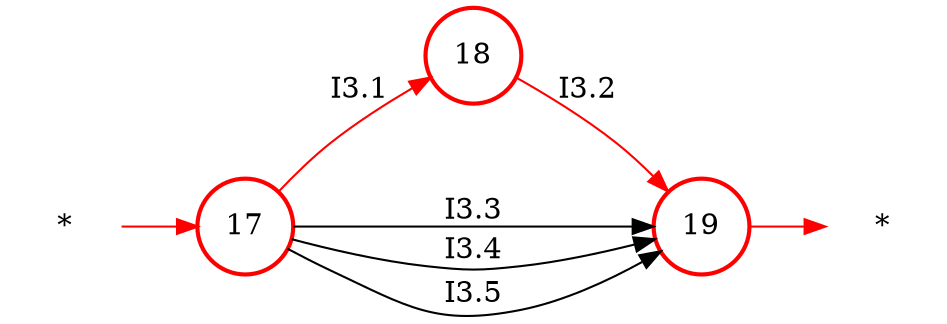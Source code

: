 digraph grafo_inicial {
	rankdir = LR;
	ast1 [label = "*", shape=plaintext]
	ast2 [label = "*", shape=plaintext]
	node [shape = circle color=red style=bold];
	ast1 -> 17 [color=red];
	17 -> 18 [color=red, label = "I3.1"];
	18 -> 19 [color=red, label = "I3.2"];
	17 -> 19 [label = "I3.3"];
	17 -> 19 [label = "I3.4"];
	17 -> 19 [label = "I3.5"];
	19 -> ast2 [color=red];
}
